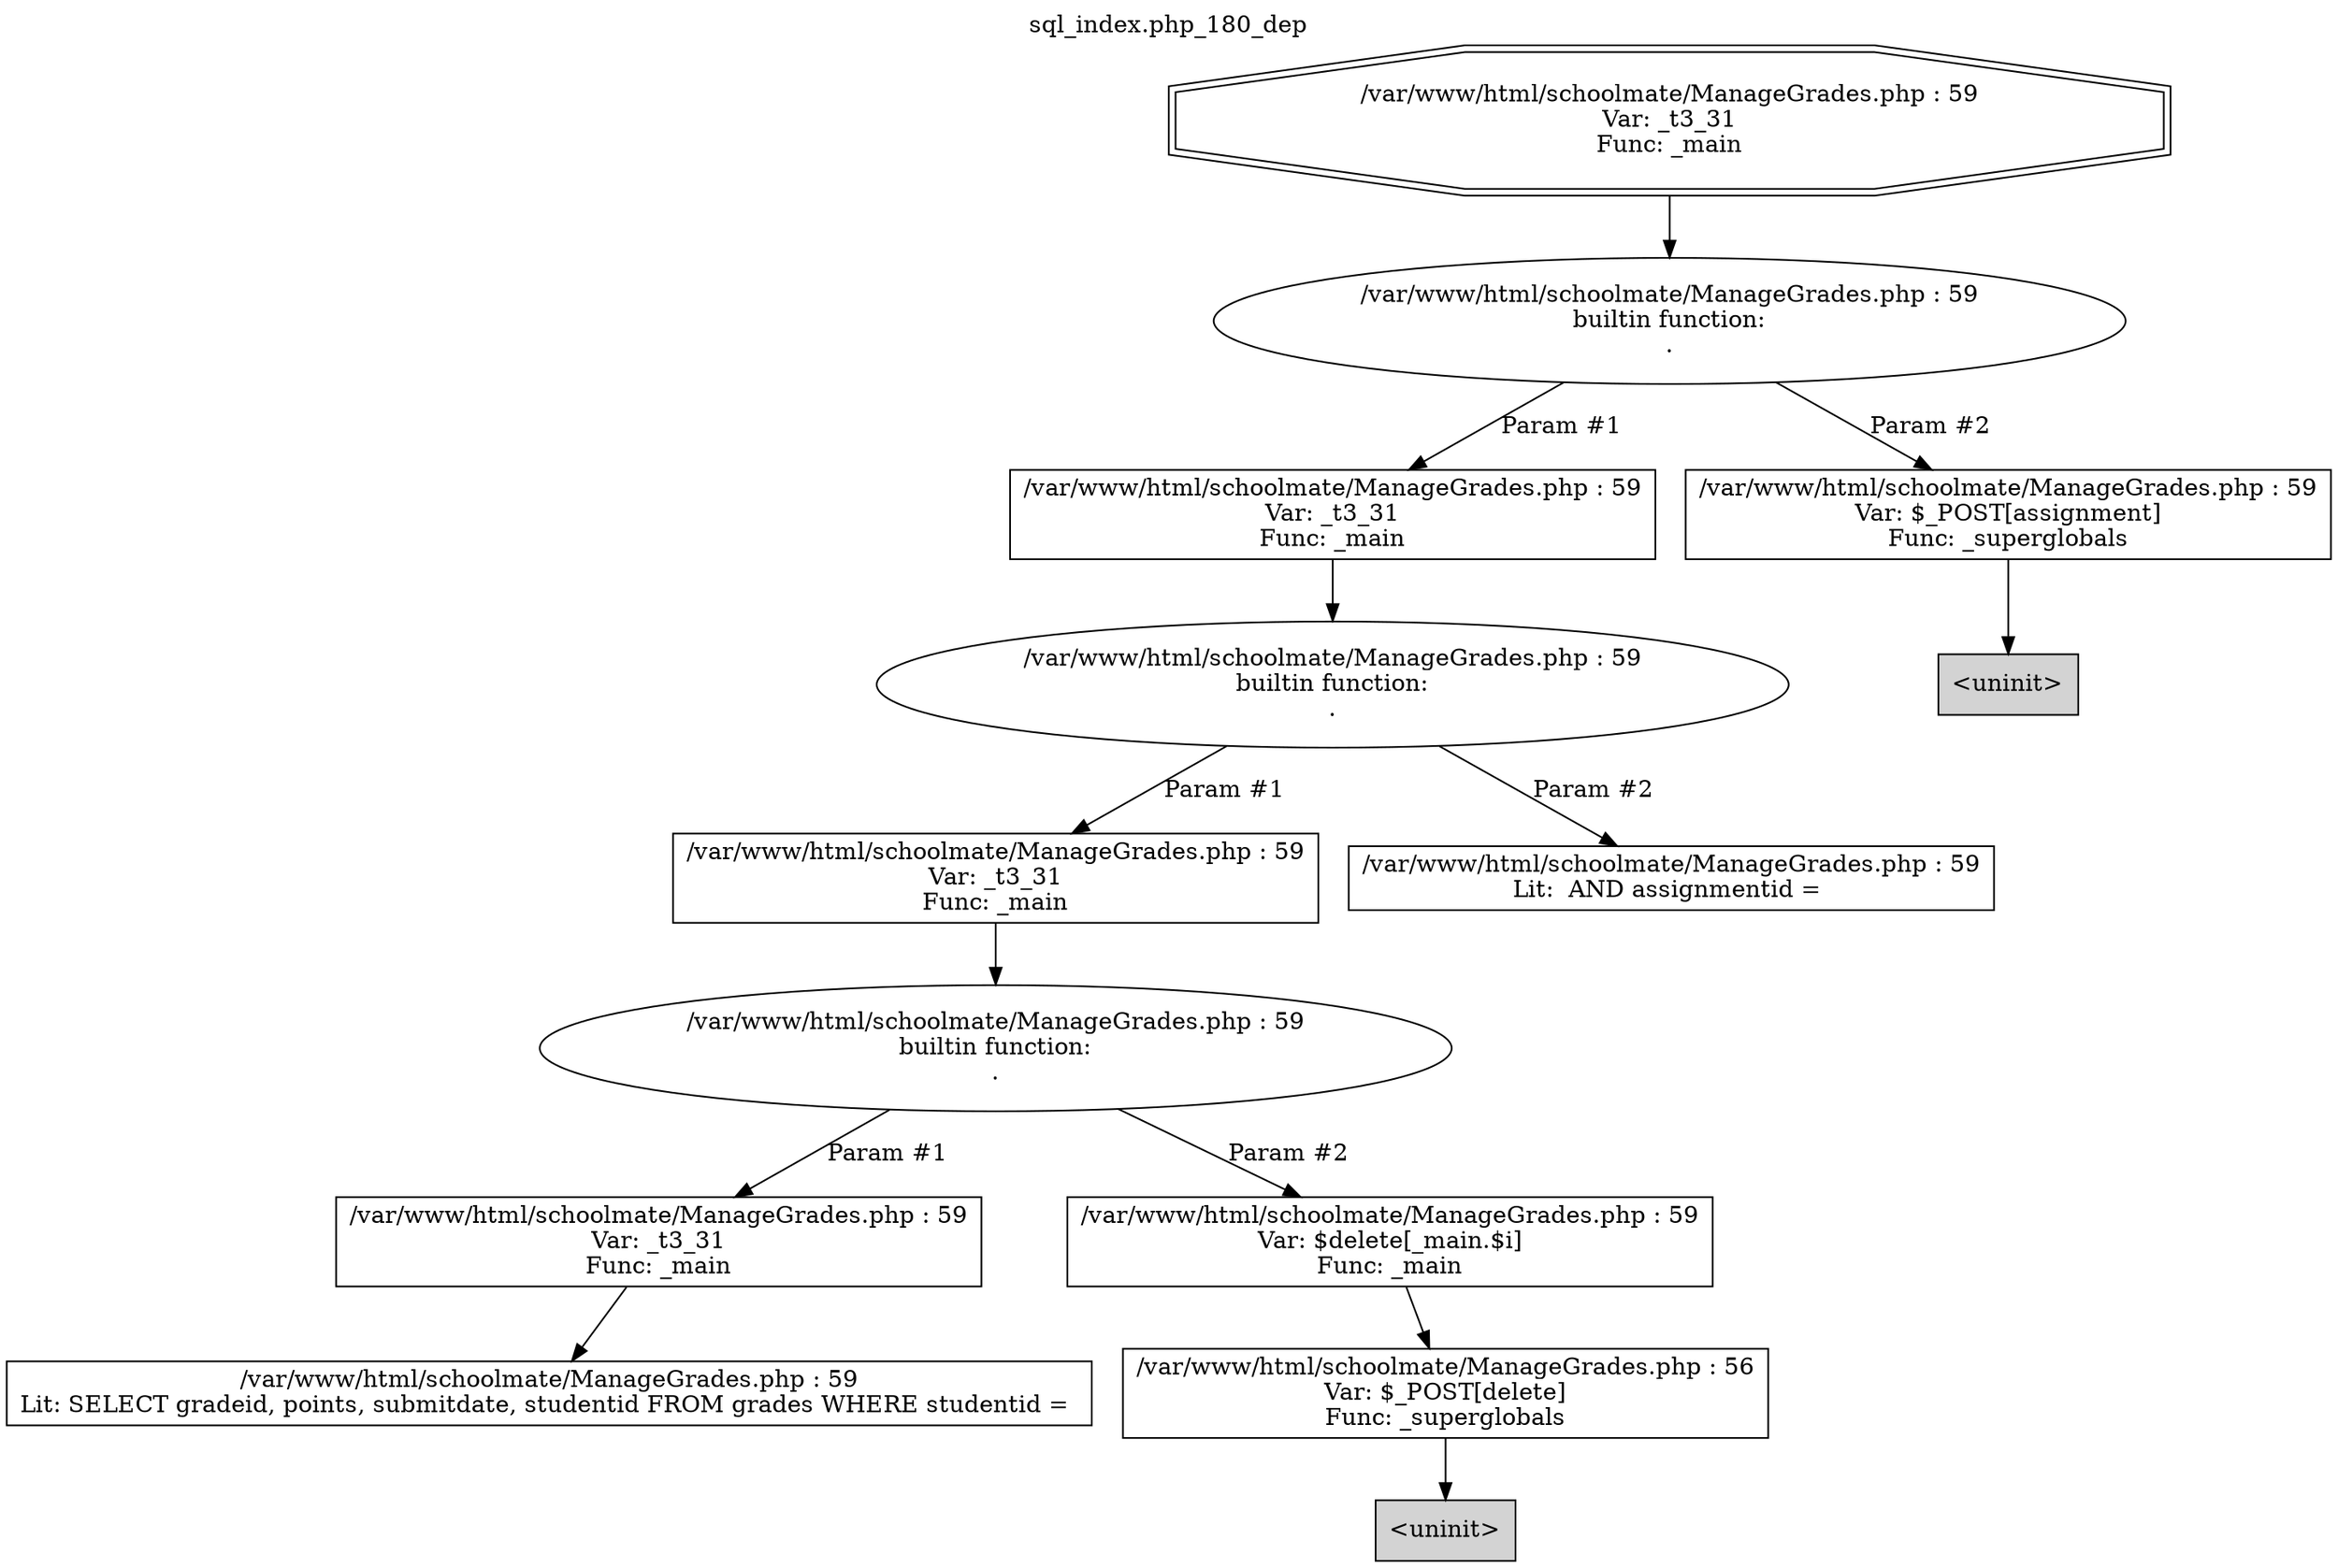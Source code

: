 digraph cfg {
  label="sql_index.php_180_dep";
  labelloc=t;
  n1 [shape=doubleoctagon, label="/var/www/html/schoolmate/ManageGrades.php : 59\nVar: _t3_31\nFunc: _main\n"];
  n2 [shape=ellipse, label="/var/www/html/schoolmate/ManageGrades.php : 59\nbuiltin function:\n.\n"];
  n3 [shape=box, label="/var/www/html/schoolmate/ManageGrades.php : 59\nVar: _t3_31\nFunc: _main\n"];
  n4 [shape=ellipse, label="/var/www/html/schoolmate/ManageGrades.php : 59\nbuiltin function:\n.\n"];
  n5 [shape=box, label="/var/www/html/schoolmate/ManageGrades.php : 59\nVar: _t3_31\nFunc: _main\n"];
  n6 [shape=ellipse, label="/var/www/html/schoolmate/ManageGrades.php : 59\nbuiltin function:\n.\n"];
  n7 [shape=box, label="/var/www/html/schoolmate/ManageGrades.php : 59\nVar: _t3_31\nFunc: _main\n"];
  n8 [shape=box, label="/var/www/html/schoolmate/ManageGrades.php : 59\nLit: SELECT gradeid, points, submitdate, studentid FROM grades WHERE studentid = \n"];
  n9 [shape=box, label="/var/www/html/schoolmate/ManageGrades.php : 59\nVar: $delete[_main.$i]\nFunc: _main\n"];
  n10 [shape=box, label="/var/www/html/schoolmate/ManageGrades.php : 56\nVar: $_POST[delete]\nFunc: _superglobals\n"];
  n11 [shape=box, label="<uninit>",style=filled];
  n12 [shape=box, label="/var/www/html/schoolmate/ManageGrades.php : 59\nLit:  AND assignmentid = \n"];
  n13 [shape=box, label="/var/www/html/schoolmate/ManageGrades.php : 59\nVar: $_POST[assignment]\nFunc: _superglobals\n"];
  n14 [shape=box, label="<uninit>",style=filled];
  n1 -> n2;
  n3 -> n4;
  n5 -> n6;
  n7 -> n8;
  n6 -> n7[label="Param #1"];
  n6 -> n9[label="Param #2"];
  n10 -> n11;
  n9 -> n10;
  n4 -> n5[label="Param #1"];
  n4 -> n12[label="Param #2"];
  n2 -> n3[label="Param #1"];
  n2 -> n13[label="Param #2"];
  n13 -> n14;
}
